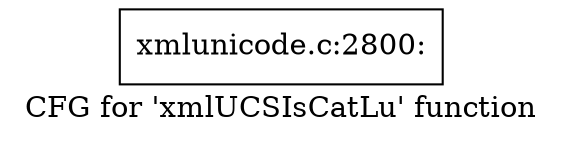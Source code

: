 digraph "CFG for 'xmlUCSIsCatLu' function" {
	label="CFG for 'xmlUCSIsCatLu' function";

	Node0x4ebaaa0 [shape=record,label="{xmlunicode.c:2800:}"];
}
